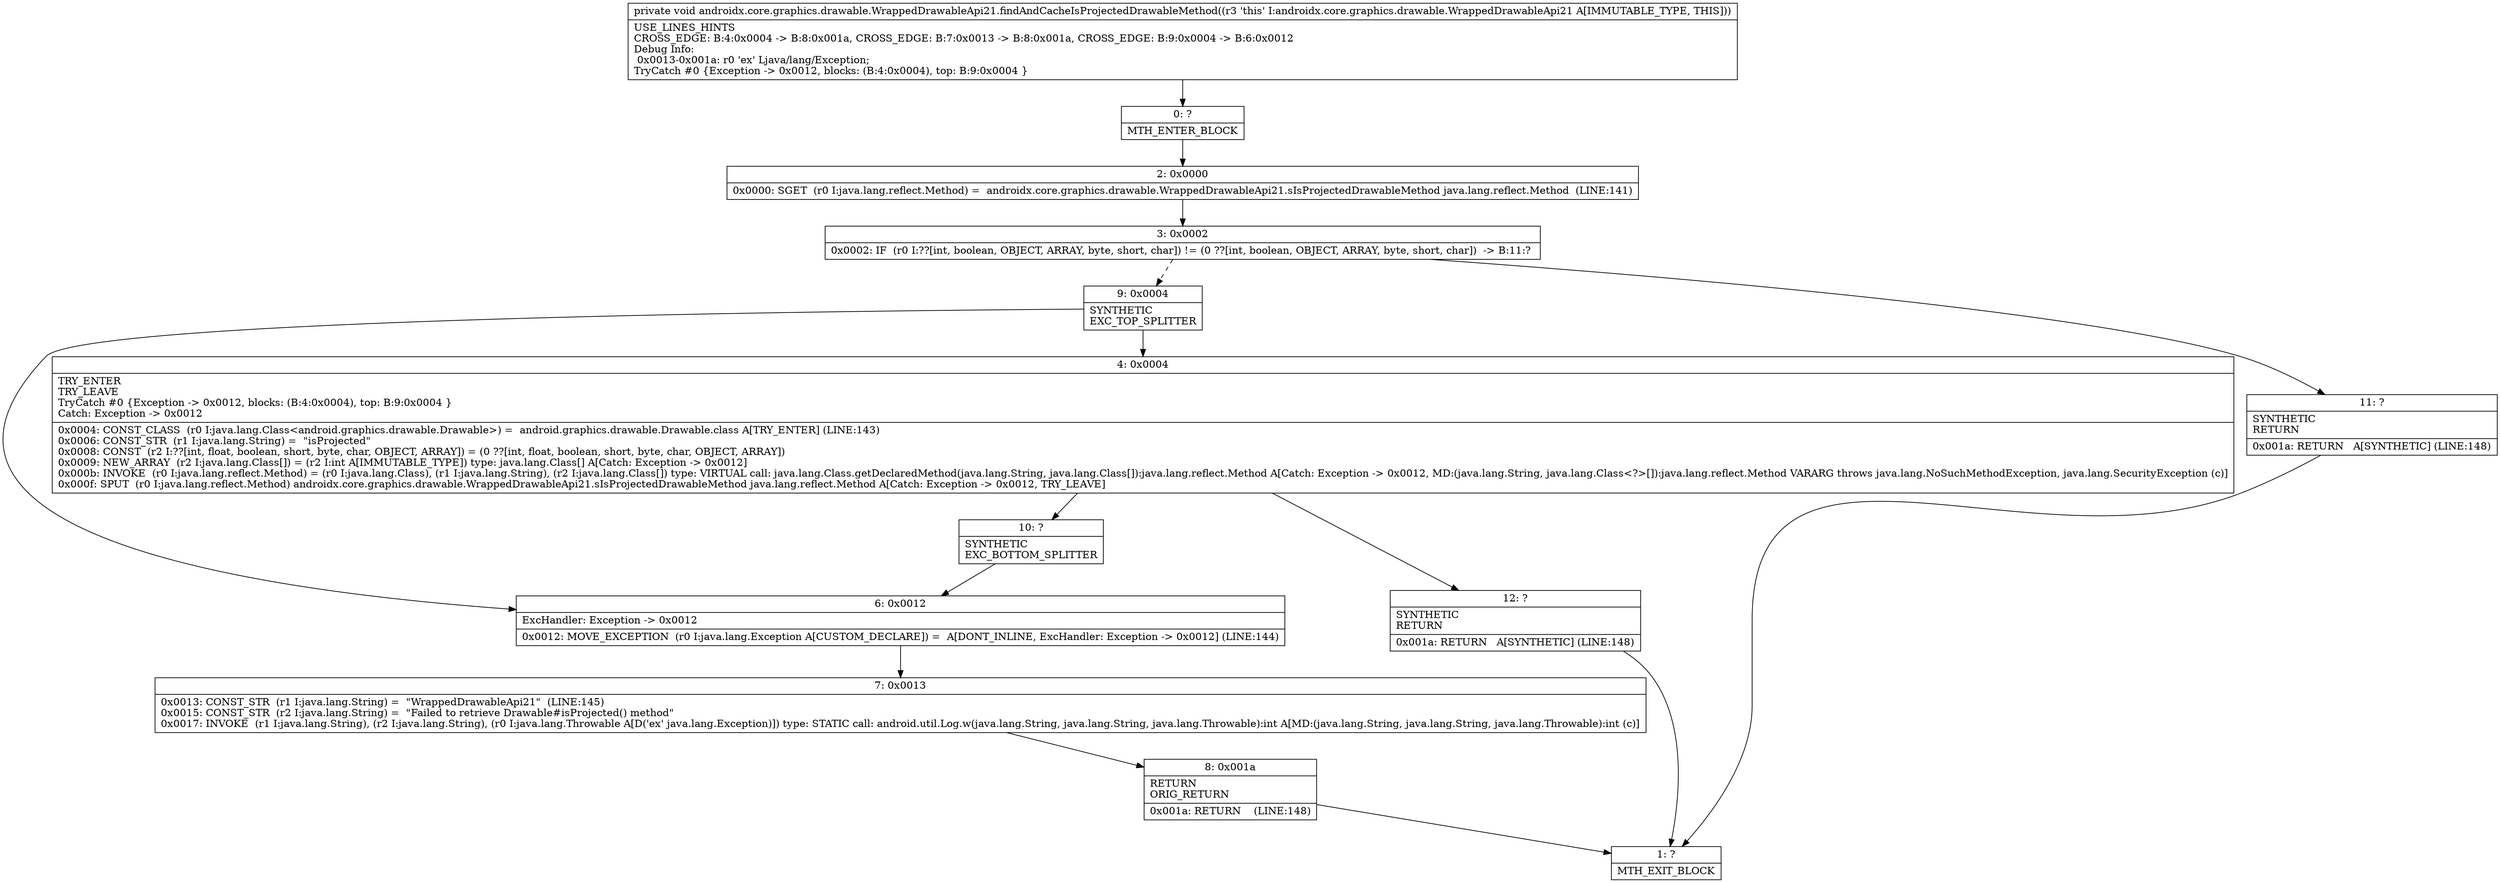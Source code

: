 digraph "CFG forandroidx.core.graphics.drawable.WrappedDrawableApi21.findAndCacheIsProjectedDrawableMethod()V" {
Node_0 [shape=record,label="{0\:\ ?|MTH_ENTER_BLOCK\l}"];
Node_2 [shape=record,label="{2\:\ 0x0000|0x0000: SGET  (r0 I:java.lang.reflect.Method) =  androidx.core.graphics.drawable.WrappedDrawableApi21.sIsProjectedDrawableMethod java.lang.reflect.Method  (LINE:141)\l}"];
Node_3 [shape=record,label="{3\:\ 0x0002|0x0002: IF  (r0 I:??[int, boolean, OBJECT, ARRAY, byte, short, char]) != (0 ??[int, boolean, OBJECT, ARRAY, byte, short, char])  \-\> B:11:? \l}"];
Node_9 [shape=record,label="{9\:\ 0x0004|SYNTHETIC\lEXC_TOP_SPLITTER\l}"];
Node_4 [shape=record,label="{4\:\ 0x0004|TRY_ENTER\lTRY_LEAVE\lTryCatch #0 \{Exception \-\> 0x0012, blocks: (B:4:0x0004), top: B:9:0x0004 \}\lCatch: Exception \-\> 0x0012\l|0x0004: CONST_CLASS  (r0 I:java.lang.Class\<android.graphics.drawable.Drawable\>) =  android.graphics.drawable.Drawable.class A[TRY_ENTER] (LINE:143)\l0x0006: CONST_STR  (r1 I:java.lang.String) =  \"isProjected\" \l0x0008: CONST  (r2 I:??[int, float, boolean, short, byte, char, OBJECT, ARRAY]) = (0 ??[int, float, boolean, short, byte, char, OBJECT, ARRAY]) \l0x0009: NEW_ARRAY  (r2 I:java.lang.Class[]) = (r2 I:int A[IMMUTABLE_TYPE]) type: java.lang.Class[] A[Catch: Exception \-\> 0x0012]\l0x000b: INVOKE  (r0 I:java.lang.reflect.Method) = (r0 I:java.lang.Class), (r1 I:java.lang.String), (r2 I:java.lang.Class[]) type: VIRTUAL call: java.lang.Class.getDeclaredMethod(java.lang.String, java.lang.Class[]):java.lang.reflect.Method A[Catch: Exception \-\> 0x0012, MD:(java.lang.String, java.lang.Class\<?\>[]):java.lang.reflect.Method VARARG throws java.lang.NoSuchMethodException, java.lang.SecurityException (c)]\l0x000f: SPUT  (r0 I:java.lang.reflect.Method) androidx.core.graphics.drawable.WrappedDrawableApi21.sIsProjectedDrawableMethod java.lang.reflect.Method A[Catch: Exception \-\> 0x0012, TRY_LEAVE]\l}"];
Node_10 [shape=record,label="{10\:\ ?|SYNTHETIC\lEXC_BOTTOM_SPLITTER\l}"];
Node_12 [shape=record,label="{12\:\ ?|SYNTHETIC\lRETURN\l|0x001a: RETURN   A[SYNTHETIC] (LINE:148)\l}"];
Node_1 [shape=record,label="{1\:\ ?|MTH_EXIT_BLOCK\l}"];
Node_6 [shape=record,label="{6\:\ 0x0012|ExcHandler: Exception \-\> 0x0012\l|0x0012: MOVE_EXCEPTION  (r0 I:java.lang.Exception A[CUSTOM_DECLARE]) =  A[DONT_INLINE, ExcHandler: Exception \-\> 0x0012] (LINE:144)\l}"];
Node_7 [shape=record,label="{7\:\ 0x0013|0x0013: CONST_STR  (r1 I:java.lang.String) =  \"WrappedDrawableApi21\"  (LINE:145)\l0x0015: CONST_STR  (r2 I:java.lang.String) =  \"Failed to retrieve Drawable#isProjected() method\" \l0x0017: INVOKE  (r1 I:java.lang.String), (r2 I:java.lang.String), (r0 I:java.lang.Throwable A[D('ex' java.lang.Exception)]) type: STATIC call: android.util.Log.w(java.lang.String, java.lang.String, java.lang.Throwable):int A[MD:(java.lang.String, java.lang.String, java.lang.Throwable):int (c)]\l}"];
Node_8 [shape=record,label="{8\:\ 0x001a|RETURN\lORIG_RETURN\l|0x001a: RETURN    (LINE:148)\l}"];
Node_11 [shape=record,label="{11\:\ ?|SYNTHETIC\lRETURN\l|0x001a: RETURN   A[SYNTHETIC] (LINE:148)\l}"];
MethodNode[shape=record,label="{private void androidx.core.graphics.drawable.WrappedDrawableApi21.findAndCacheIsProjectedDrawableMethod((r3 'this' I:androidx.core.graphics.drawable.WrappedDrawableApi21 A[IMMUTABLE_TYPE, THIS]))  | USE_LINES_HINTS\lCROSS_EDGE: B:4:0x0004 \-\> B:8:0x001a, CROSS_EDGE: B:7:0x0013 \-\> B:8:0x001a, CROSS_EDGE: B:9:0x0004 \-\> B:6:0x0012\lDebug Info:\l  0x0013\-0x001a: r0 'ex' Ljava\/lang\/Exception;\lTryCatch #0 \{Exception \-\> 0x0012, blocks: (B:4:0x0004), top: B:9:0x0004 \}\l}"];
MethodNode -> Node_0;Node_0 -> Node_2;
Node_2 -> Node_3;
Node_3 -> Node_9[style=dashed];
Node_3 -> Node_11;
Node_9 -> Node_4;
Node_9 -> Node_6;
Node_4 -> Node_10;
Node_4 -> Node_12;
Node_10 -> Node_6;
Node_12 -> Node_1;
Node_6 -> Node_7;
Node_7 -> Node_8;
Node_8 -> Node_1;
Node_11 -> Node_1;
}

